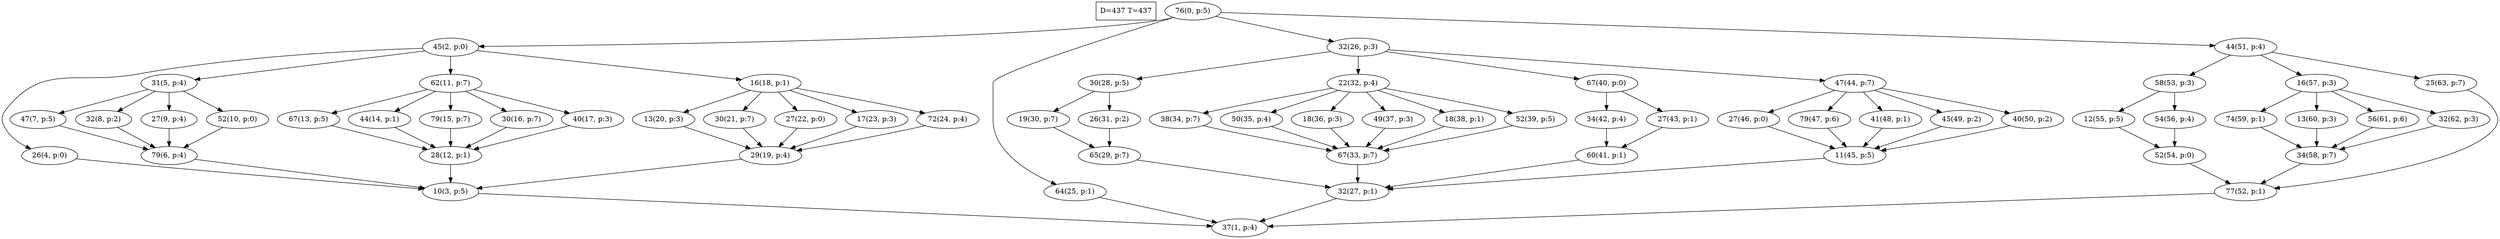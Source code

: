 digraph Task {
i [shape=box, label="D=437 T=437"]; 
0 [label="76(0, p:5)"];
1 [label="37(1, p:4)"];
2 [label="45(2, p:0)"];
3 [label="10(3, p:5)"];
4 [label="26(4, p:0)"];
5 [label="31(5, p:4)"];
6 [label="79(6, p:4)"];
7 [label="47(7, p:5)"];
8 [label="32(8, p:2)"];
9 [label="27(9, p:4)"];
10 [label="52(10, p:0)"];
11 [label="62(11, p:7)"];
12 [label="28(12, p:1)"];
13 [label="67(13, p:5)"];
14 [label="44(14, p:1)"];
15 [label="79(15, p:7)"];
16 [label="30(16, p:7)"];
17 [label="40(17, p:3)"];
18 [label="16(18, p:1)"];
19 [label="29(19, p:4)"];
20 [label="13(20, p:3)"];
21 [label="30(21, p:7)"];
22 [label="27(22, p:0)"];
23 [label="17(23, p:3)"];
24 [label="72(24, p:4)"];
25 [label="64(25, p:1)"];
26 [label="32(26, p:3)"];
27 [label="32(27, p:1)"];
28 [label="30(28, p:5)"];
29 [label="65(29, p:7)"];
30 [label="19(30, p:7)"];
31 [label="26(31, p:2)"];
32 [label="22(32, p:4)"];
33 [label="67(33, p:7)"];
34 [label="38(34, p:7)"];
35 [label="50(35, p:4)"];
36 [label="18(36, p:3)"];
37 [label="49(37, p:3)"];
38 [label="18(38, p:1)"];
39 [label="52(39, p:5)"];
40 [label="67(40, p:0)"];
41 [label="60(41, p:1)"];
42 [label="34(42, p:4)"];
43 [label="27(43, p:1)"];
44 [label="47(44, p:7)"];
45 [label="11(45, p:5)"];
46 [label="27(46, p:0)"];
47 [label="79(47, p:6)"];
48 [label="41(48, p:1)"];
49 [label="45(49, p:2)"];
50 [label="40(50, p:2)"];
51 [label="44(51, p:4)"];
52 [label="77(52, p:1)"];
53 [label="58(53, p:3)"];
54 [label="52(54, p:0)"];
55 [label="12(55, p:5)"];
56 [label="54(56, p:4)"];
57 [label="16(57, p:3)"];
58 [label="34(58, p:7)"];
59 [label="74(59, p:1)"];
60 [label="13(60, p:3)"];
61 [label="56(61, p:6)"];
62 [label="32(62, p:3)"];
63 [label="25(63, p:7)"];
0 -> 2;
0 -> 25;
0 -> 26;
0 -> 51;
2 -> 4;
2 -> 5;
2 -> 11;
2 -> 18;
3 -> 1;
4 -> 3;
5 -> 7;
5 -> 8;
5 -> 9;
5 -> 10;
6 -> 3;
7 -> 6;
8 -> 6;
9 -> 6;
10 -> 6;
11 -> 13;
11 -> 14;
11 -> 15;
11 -> 16;
11 -> 17;
12 -> 3;
13 -> 12;
14 -> 12;
15 -> 12;
16 -> 12;
17 -> 12;
18 -> 20;
18 -> 21;
18 -> 22;
18 -> 23;
18 -> 24;
19 -> 3;
20 -> 19;
21 -> 19;
22 -> 19;
23 -> 19;
24 -> 19;
25 -> 1;
26 -> 28;
26 -> 32;
26 -> 40;
26 -> 44;
27 -> 1;
28 -> 30;
28 -> 31;
29 -> 27;
30 -> 29;
31 -> 29;
32 -> 34;
32 -> 35;
32 -> 36;
32 -> 37;
32 -> 38;
32 -> 39;
33 -> 27;
34 -> 33;
35 -> 33;
36 -> 33;
37 -> 33;
38 -> 33;
39 -> 33;
40 -> 42;
40 -> 43;
41 -> 27;
42 -> 41;
43 -> 41;
44 -> 46;
44 -> 47;
44 -> 48;
44 -> 49;
44 -> 50;
45 -> 27;
46 -> 45;
47 -> 45;
48 -> 45;
49 -> 45;
50 -> 45;
51 -> 53;
51 -> 57;
51 -> 63;
52 -> 1;
53 -> 55;
53 -> 56;
54 -> 52;
55 -> 54;
56 -> 54;
57 -> 59;
57 -> 60;
57 -> 61;
57 -> 62;
58 -> 52;
59 -> 58;
60 -> 58;
61 -> 58;
62 -> 58;
63 -> 52;
}